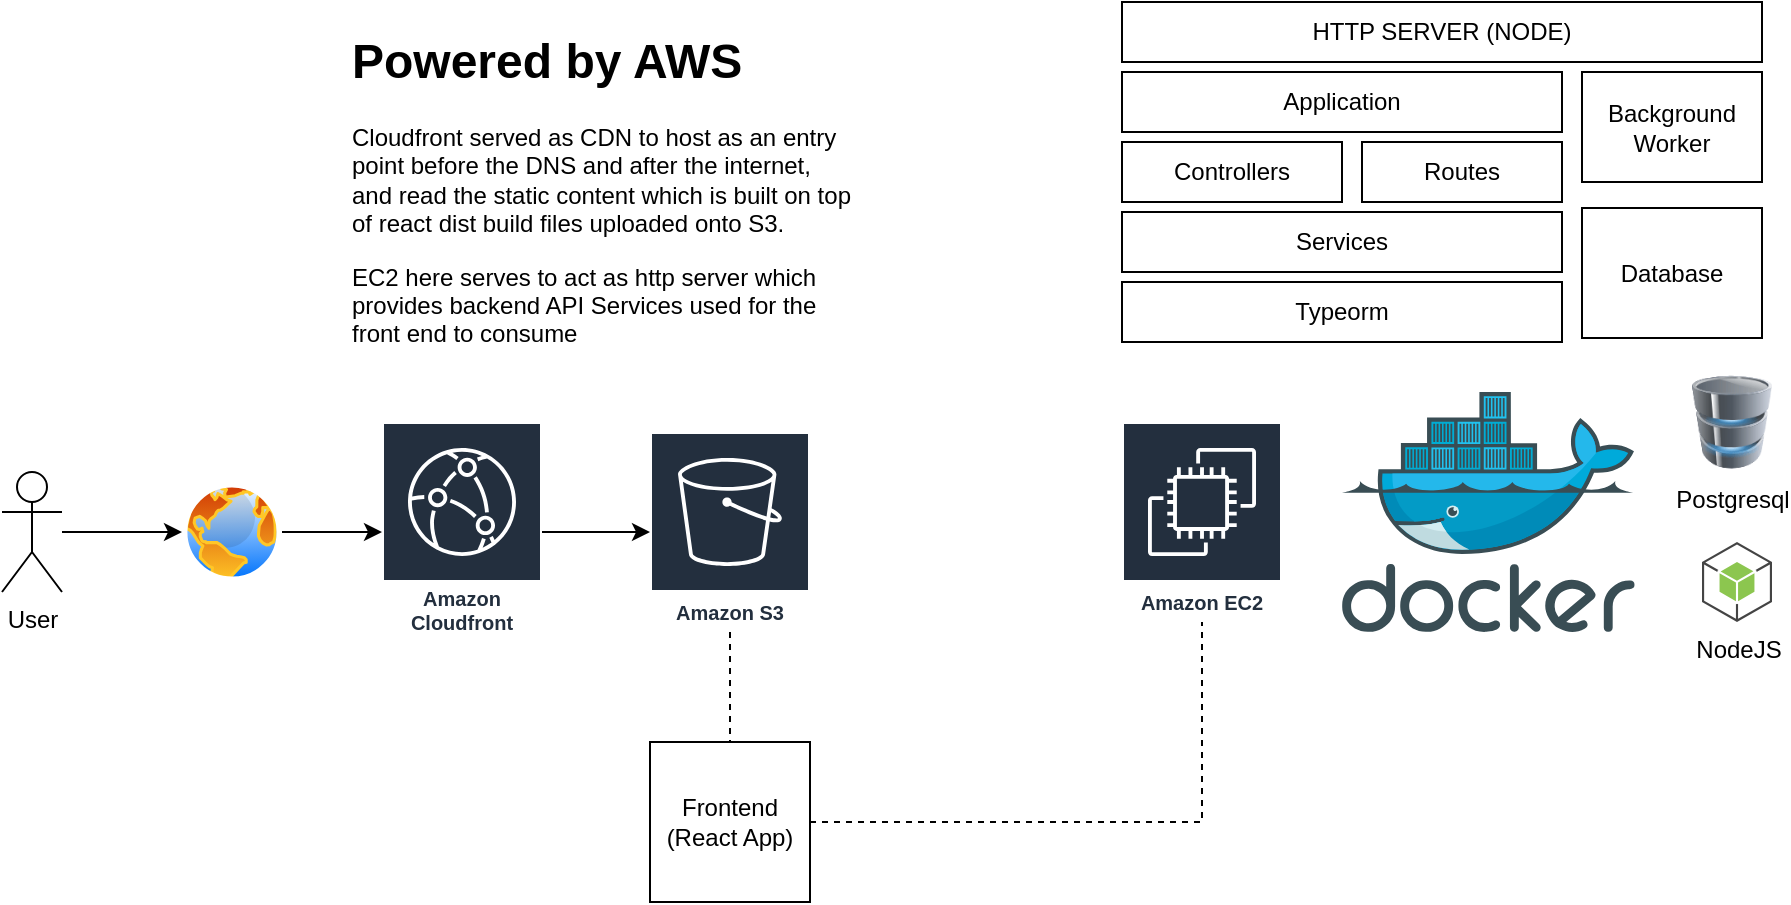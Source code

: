 <mxfile version="13.6.2" type="device"><diagram id="Ds3UT6jSJAlS1NK1_qFR" name="Page-1"><mxGraphModel dx="1106" dy="1928" grid="1" gridSize="10" guides="1" tooltips="1" connect="1" arrows="1" fold="1" page="1" pageScale="1" pageWidth="827" pageHeight="1169" math="0" shadow="0"><root><mxCell id="0"/><mxCell id="1" parent="0"/><mxCell id="m3Kh_UYUr3L8T47vfH07-12" style="edgeStyle=orthogonalEdgeStyle;rounded=0;orthogonalLoop=1;jettySize=auto;html=1;" edge="1" parent="1" source="m3Kh_UYUr3L8T47vfH07-1" target="m3Kh_UYUr3L8T47vfH07-2"><mxGeometry relative="1" as="geometry"/></mxCell><mxCell id="m3Kh_UYUr3L8T47vfH07-1" value="Amazon Cloudfront" style="outlineConnect=0;fontColor=#232F3E;gradientColor=none;strokeColor=#ffffff;fillColor=#232F3E;dashed=0;verticalLabelPosition=middle;verticalAlign=bottom;align=center;html=1;whiteSpace=wrap;fontSize=10;fontStyle=1;spacing=3;shape=mxgraph.aws4.productIcon;prIcon=mxgraph.aws4.cloudfront;" vertex="1" parent="1"><mxGeometry x="240" y="200" width="80" height="110" as="geometry"/></mxCell><mxCell id="m3Kh_UYUr3L8T47vfH07-14" style="edgeStyle=orthogonalEdgeStyle;rounded=0;orthogonalLoop=1;jettySize=auto;html=1;endArrow=none;endFill=0;dashed=1;" edge="1" parent="1" source="m3Kh_UYUr3L8T47vfH07-2" target="m3Kh_UYUr3L8T47vfH07-13"><mxGeometry relative="1" as="geometry"/></mxCell><mxCell id="m3Kh_UYUr3L8T47vfH07-2" value="Amazon S3" style="outlineConnect=0;fontColor=#232F3E;gradientColor=none;strokeColor=#ffffff;fillColor=#232F3E;dashed=0;verticalLabelPosition=middle;verticalAlign=bottom;align=center;html=1;whiteSpace=wrap;fontSize=10;fontStyle=1;spacing=3;shape=mxgraph.aws4.productIcon;prIcon=mxgraph.aws4.s3;" vertex="1" parent="1"><mxGeometry x="374" y="205" width="80" height="100" as="geometry"/></mxCell><mxCell id="m3Kh_UYUr3L8T47vfH07-4" value="Amazon EC2" style="outlineConnect=0;fontColor=#232F3E;gradientColor=none;strokeColor=#ffffff;fillColor=#232F3E;dashed=0;verticalLabelPosition=middle;verticalAlign=bottom;align=center;html=1;whiteSpace=wrap;fontSize=10;fontStyle=1;spacing=3;shape=mxgraph.aws4.productIcon;prIcon=mxgraph.aws4.ec2;" vertex="1" parent="1"><mxGeometry x="610" y="200" width="80" height="100" as="geometry"/></mxCell><mxCell id="m3Kh_UYUr3L8T47vfH07-11" style="edgeStyle=orthogonalEdgeStyle;rounded=0;orthogonalLoop=1;jettySize=auto;html=1;" edge="1" parent="1" source="m3Kh_UYUr3L8T47vfH07-7" target="m3Kh_UYUr3L8T47vfH07-1"><mxGeometry relative="1" as="geometry"/></mxCell><mxCell id="m3Kh_UYUr3L8T47vfH07-7" value="" style="aspect=fixed;perimeter=ellipsePerimeter;html=1;align=center;shadow=0;dashed=0;spacingTop=3;image;image=img/lib/active_directory/internet_globe.svg;" vertex="1" parent="1"><mxGeometry x="140" y="230" width="50" height="50" as="geometry"/></mxCell><mxCell id="m3Kh_UYUr3L8T47vfH07-9" style="edgeStyle=orthogonalEdgeStyle;rounded=0;orthogonalLoop=1;jettySize=auto;html=1;" edge="1" parent="1" source="m3Kh_UYUr3L8T47vfH07-8" target="m3Kh_UYUr3L8T47vfH07-7"><mxGeometry relative="1" as="geometry"/></mxCell><mxCell id="m3Kh_UYUr3L8T47vfH07-8" value="User" style="shape=umlActor;verticalLabelPosition=bottom;verticalAlign=top;html=1;outlineConnect=0;" vertex="1" parent="1"><mxGeometry x="50" y="225" width="30" height="60" as="geometry"/></mxCell><mxCell id="m3Kh_UYUr3L8T47vfH07-21" style="edgeStyle=orthogonalEdgeStyle;rounded=0;orthogonalLoop=1;jettySize=auto;html=1;dashed=1;endArrow=none;endFill=0;" edge="1" parent="1" source="m3Kh_UYUr3L8T47vfH07-13" target="m3Kh_UYUr3L8T47vfH07-4"><mxGeometry relative="1" as="geometry"/></mxCell><mxCell id="m3Kh_UYUr3L8T47vfH07-13" value="Frontend&lt;br&gt;(React App)" style="whiteSpace=wrap;html=1;aspect=fixed;" vertex="1" parent="1"><mxGeometry x="374" y="360" width="80" height="80" as="geometry"/></mxCell><mxCell id="m3Kh_UYUr3L8T47vfH07-16" value="&lt;h1&gt;Powered by AWS&lt;/h1&gt;&lt;p&gt;Cloudfront served as CDN to host as an entry point before the DNS and after the internet, and read the static content which is built on top of react dist build files uploaded onto S3.&lt;/p&gt;&lt;p&gt;EC2 here serves to act as http server which provides backend API Services used for the front end to consume&lt;/p&gt;" style="text;html=1;strokeColor=none;fillColor=none;spacing=5;spacingTop=-20;whiteSpace=wrap;overflow=hidden;rounded=0;" vertex="1" parent="1"><mxGeometry x="220" width="260" height="170" as="geometry"/></mxCell><mxCell id="m3Kh_UYUr3L8T47vfH07-18" value="" style="aspect=fixed;html=1;points=[];align=center;image;fontSize=12;image=img/lib/mscae/Docker.svg;" vertex="1" parent="1"><mxGeometry x="720" y="185" width="146.35" height="120" as="geometry"/></mxCell><mxCell id="m3Kh_UYUr3L8T47vfH07-19" value="NodeJS" style="outlineConnect=0;dashed=0;verticalLabelPosition=bottom;verticalAlign=top;align=center;html=1;shape=mxgraph.aws3.android;fillColor=#8CC64F;gradientColor=none;" vertex="1" parent="1"><mxGeometry x="900" y="260" width="35" height="40" as="geometry"/></mxCell><mxCell id="m3Kh_UYUr3L8T47vfH07-20" value="Postgresql" style="image;html=1;image=img/lib/clip_art/computers/Database_128x128.png" vertex="1" parent="1"><mxGeometry x="895" y="175" width="40" height="50" as="geometry"/></mxCell><mxCell id="m3Kh_UYUr3L8T47vfH07-22" value="HTTP SERVER (NODE)" style="rounded=0;whiteSpace=wrap;html=1;" vertex="1" parent="1"><mxGeometry x="610" y="-10" width="320" height="30" as="geometry"/></mxCell><mxCell id="m3Kh_UYUr3L8T47vfH07-25" value="Controllers" style="rounded=0;whiteSpace=wrap;html=1;" vertex="1" parent="1"><mxGeometry x="610" y="60" width="110" height="30" as="geometry"/></mxCell><mxCell id="m3Kh_UYUr3L8T47vfH07-27" value="Services" style="rounded=0;whiteSpace=wrap;html=1;" vertex="1" parent="1"><mxGeometry x="610" y="95" width="220" height="30" as="geometry"/></mxCell><mxCell id="m3Kh_UYUr3L8T47vfH07-28" value="Application" style="rounded=0;whiteSpace=wrap;html=1;" vertex="1" parent="1"><mxGeometry x="610" y="25" width="220" height="30" as="geometry"/></mxCell><mxCell id="m3Kh_UYUr3L8T47vfH07-29" value="Routes" style="rounded=0;whiteSpace=wrap;html=1;" vertex="1" parent="1"><mxGeometry x="730" y="60" width="100" height="30" as="geometry"/></mxCell><mxCell id="m3Kh_UYUr3L8T47vfH07-30" value="Background &lt;br&gt;Worker" style="rounded=0;whiteSpace=wrap;html=1;" vertex="1" parent="1"><mxGeometry x="840" y="25" width="90" height="55" as="geometry"/></mxCell><mxCell id="m3Kh_UYUr3L8T47vfH07-31" value="Typeorm" style="rounded=0;whiteSpace=wrap;html=1;" vertex="1" parent="1"><mxGeometry x="610" y="130" width="220" height="30" as="geometry"/></mxCell><mxCell id="m3Kh_UYUr3L8T47vfH07-32" value="Database" style="rounded=0;whiteSpace=wrap;html=1;" vertex="1" parent="1"><mxGeometry x="840" y="93" width="90" height="65" as="geometry"/></mxCell></root></mxGraphModel></diagram></mxfile>
